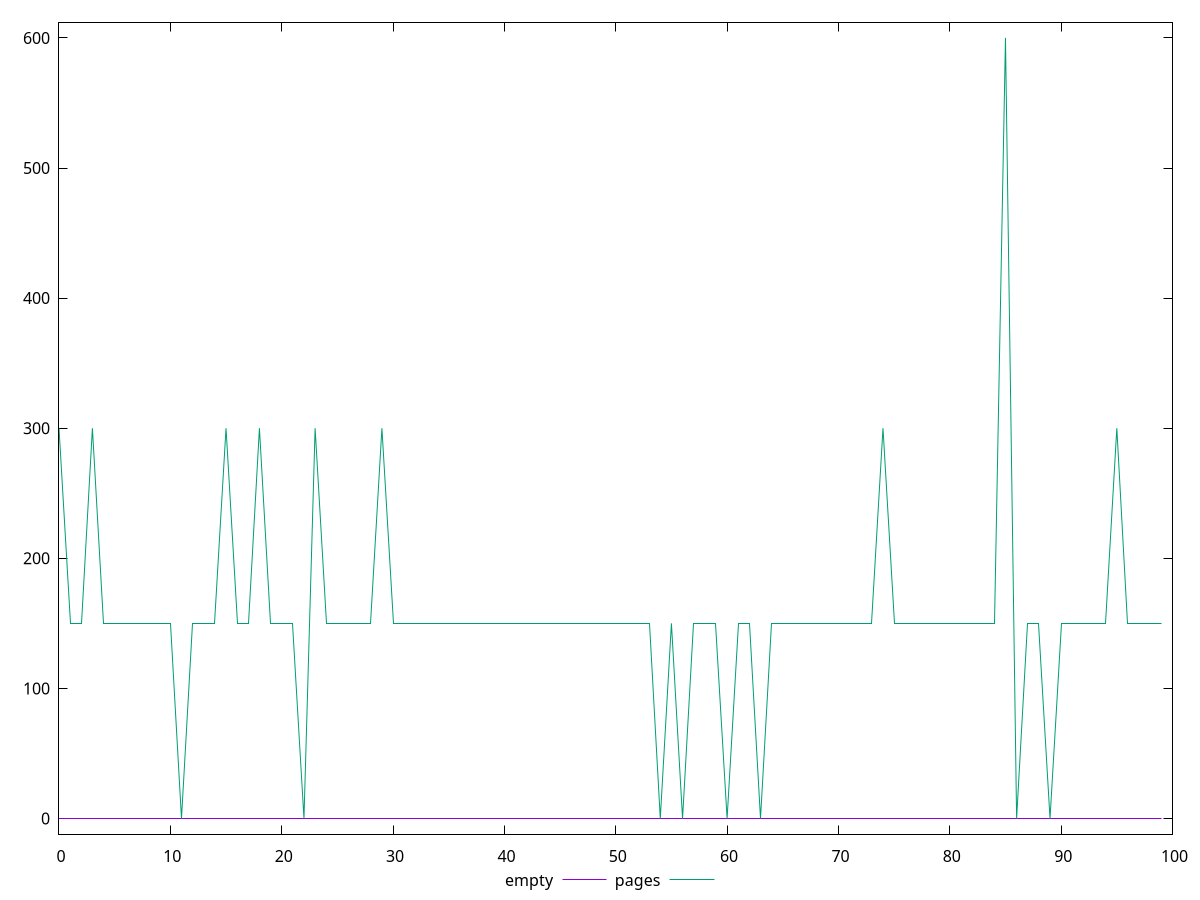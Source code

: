 reset
set terminal svg size 640, 500
set output "reprap/unused-css-rules/comparison/line/0_vs_1.svg"

$empty <<EOF
0 0
1 0
2 0
3 0
4 0
5 0
6 0
7 0
8 0
9 0
10 0
11 0
12 0
13 0
14 0
15 0
16 0
17 0
18 0
19 0
20 0
21 0
22 0
23 0
24 0
25 0
26 0
27 0
28 0
29 0
30 0
31 0
32 0
33 0
34 0
35 0
36 0
37 0
38 0
39 0
40 0
41 0
42 0
43 0
44 0
45 0
46 0
47 0
48 0
49 0
50 0
51 0
52 0
53 0
54 0
55 0
56 0
57 0
58 0
59 0
60 0
61 0
62 0
63 0
64 0
65 0
66 0
67 0
68 0
69 0
70 0
71 0
72 0
73 0
74 0
75 0
76 0
77 0
78 0
79 0
80 0
81 0
82 0
83 0
84 0
85 0
86 0
87 0
88 0
89 0
90 0
91 0
92 0
93 0
94 0
95 0
96 0
97 0
98 0
99 0
EOF

$pages <<EOF
0 300
1 150
2 150
3 300
4 150
5 150
6 150
7 150
8 150
9 150
10 150
11 0
12 150
13 150
14 150
15 300
16 150
17 150
18 300
19 150
20 150
21 150
22 0
23 300
24 150
25 150
26 150
27 150
28 150
29 300
30 150
31 150
32 150
33 150
34 150
35 150
36 150
37 150
38 150
39 150
40 150
41 150
42 150
43 150
44 150
45 150
46 150
47 150
48 150
49 150
50 150
51 150
52 150
53 150
54 0
55 150
56 0
57 150
58 150
59 150
60 0
61 150
62 150
63 0
64 150
65 150
66 150
67 150
68 150
69 150
70 150
71 150
72 150
73 150
74 300
75 150
76 150
77 150
78 150
79 150
80 150
81 150
82 150
83 150
84 150
85 600
86 0
87 150
88 150
89 0
90 150
91 150
92 150
93 150
94 150
95 300
96 150
97 150
98 150
99 150
EOF

set key outside below
set yrange [-12:612]

plot \
  $empty title "empty" with line, \
  $pages title "pages" with line, \


reset